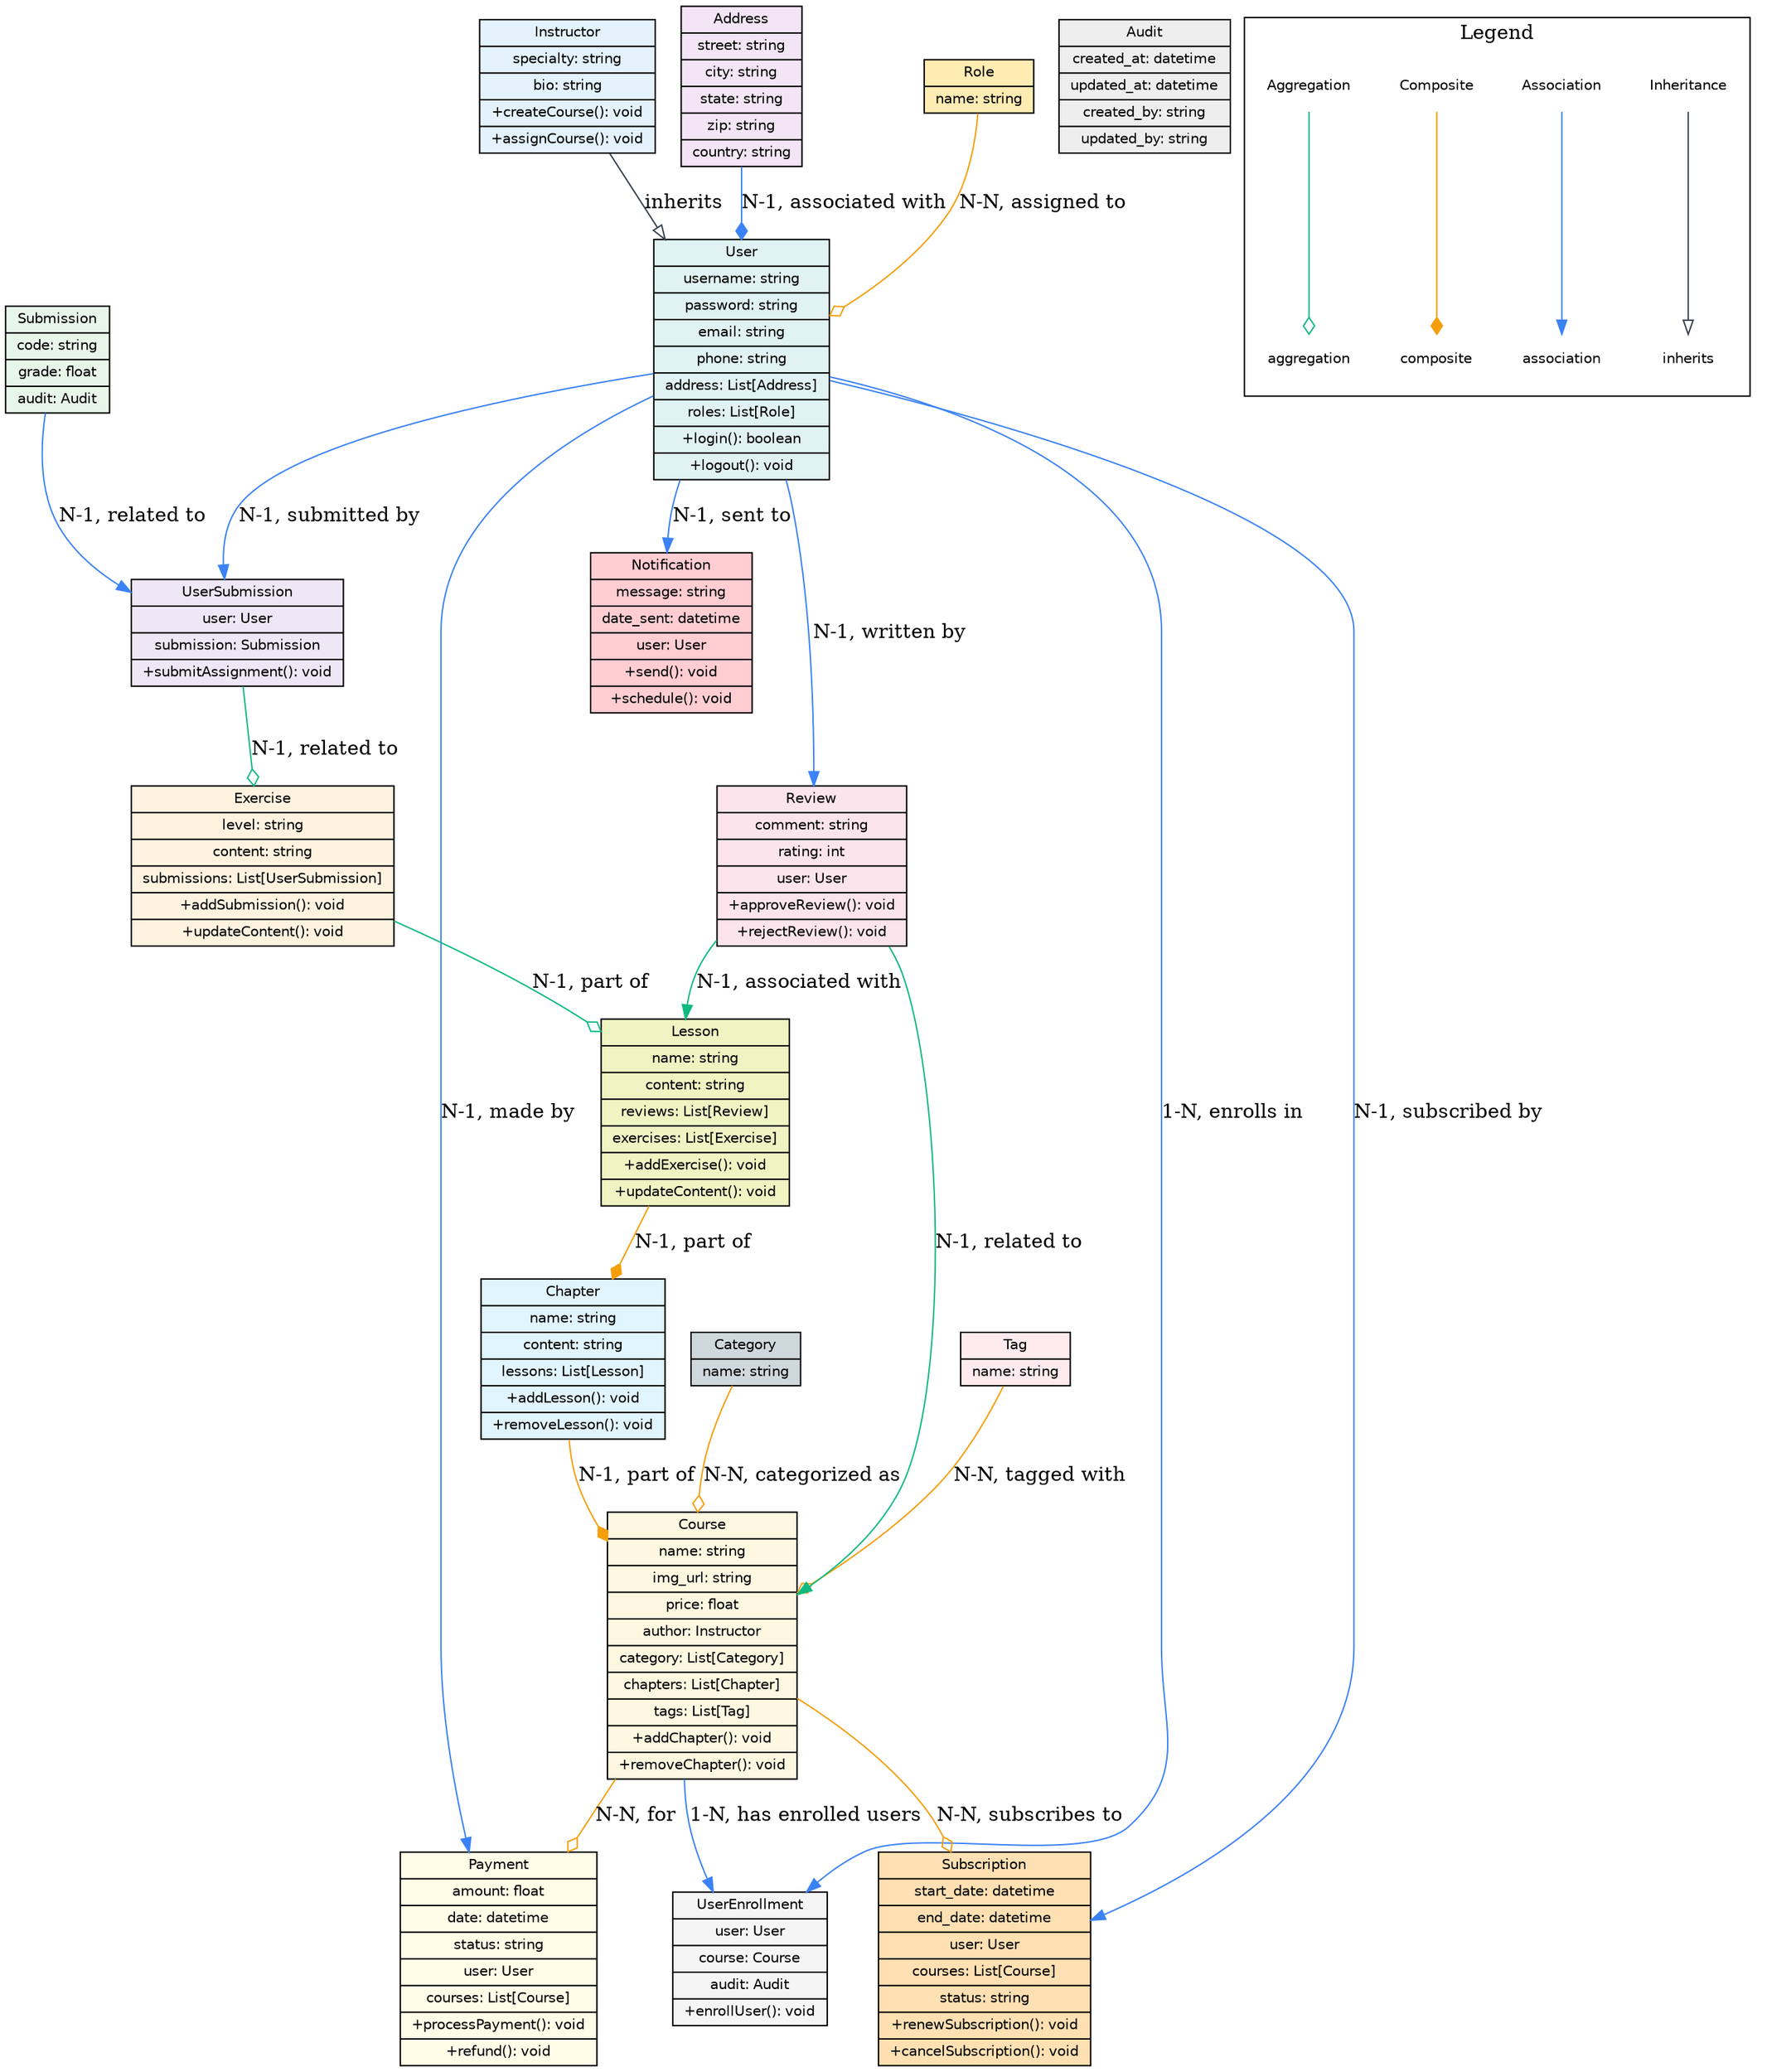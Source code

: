 digraph G {
    node [shape=record, fontname=Helvetica, fontsize=10];

    // Định nghĩa các lớp với màu sắc UI hiện đại
    User [label="{User|username: string|password: string|email: string|phone: string|address: List[Address]|roles: List[Role]|+login(): boolean|+logout(): void}" style=filled, fillcolor="#E0F2F1"]; // teal-100
    Instructor [label="{Instructor|specialty: string|bio: string|+createCourse(): void|+assignCourse(): void}" style=filled, fillcolor="#E3F2FD"]; // blue-100
    Address [label="{Address|street: string|city: string|state: string|zip: string|country: string}" style=filled, fillcolor="#F3E5F5"]; // purple-100
    Course [label="{Course|name: string|img_url: string|price: float|author: Instructor|category: List[Category]|chapters: List[Chapter]|tags: List[Tag]|+addChapter(): void|+removeChapter(): void}" style=filled, fillcolor="#FFF8E1"]; // amber-100
    Tag [label="{Tag|name: string}" style=filled, fillcolor="#FFEBEE"]; // red-100
    Review [label="{Review|comment: string|rating: int|user: User|+approveReview(): void|+rejectReview(): void}" style=filled, fillcolor="#FCE4EC"]; // pink-100
    Lesson [label="{Lesson|name: string|content: string|reviews: List[Review]|exercises: List[Exercise]|+addExercise(): void|+updateContent(): void}" style=filled, fillcolor="#F0F4C3"]; // lime-100
    Chapter [label="{Chapter|name: string|content: string|lessons: List[Lesson]|+addLesson(): void|+removeLesson(): void}" style=filled, fillcolor="#E1F5FE"]; // light-blue-100
    UserEnrollment [label="{UserEnrollment|user: User|course: Course|audit: Audit|+enrollUser(): void}" style=filled, fillcolor="#F5F5F5"]; // grey-100
    Exercise [label="{Exercise|level: string|content: string|submissions: List[UserSubmission]|+addSubmission(): void|+updateContent(): void}" style=filled, fillcolor="#FFF3E0"]; // orange-100
    Submission [label="{Submission|code: string|grade: float|audit: Audit}" style=filled, fillcolor="#E8F5E9"]; // green-100
    Role [label="{Role|name: string}" style=filled, fillcolor="#FFECB3"]; // yellow-100
    UserSubmission [label="{UserSubmission|user: User|submission: Submission|+submitAssignment(): void}" style=filled, fillcolor="#EDE7F6"]; // deep-purple-100
    Category [label="{Category|name: string}" style=filled, fillcolor="#CFD8DC"]; // blue-grey-100
    Audit [label="{Audit|created_at: datetime|updated_at: datetime|created_by: string|updated_by: string}" style=filled, fillcolor="#EEEEEE"]; // grey-200
    Payment [label="{Payment|amount: float|date: datetime|status: string|user: User|courses: List[Course]|+processPayment(): void|+refund(): void}" style=filled, fillcolor="#FFFDE7"]; // yellow-50
    Notification [label="{Notification|message: string|date_sent: datetime|user: User|+send(): void|+schedule(): void}" style=filled, fillcolor="#FFCDD2"]; // red-100
    Subscription [label="{Subscription|start_date: datetime|end_date: datetime|user: User|courses: List[Course]|status: string|+renewSubscription(): void|+cancelSubscription(): void}" style=filled, fillcolor="#FFE0B2"]; // deep-orange-100

    // Quan hệ kế thừa
    Instructor -> User [label="inherits" arrowhead=onormal color="#374151"]; // gray-700

    // Quan hệ
    User -> UserEnrollment [label="1-N, enrolls in" arrowhead=normal color="#3B82F6"]; // blue-500
    Course -> UserEnrollment [label="1-N, has enrolled users" arrowhead=normal color="#3B82F6"]; // blue-500
    
    Chapter -> Course [label="N-1, part of" arrowhead=diamond color="#F59E0B"]; // yellow-500 (Composite relationship)
    Lesson -> Chapter [label="N-1, part of" arrowhead=diamond color="#F59E0B"];  // yellow-500 (Composite relationship)
    Exercise -> Lesson [label="N-1, part of" arrowhead=odiamond color="#10B981"];  // green-500 (Aggregation relationship)
    Review -> Lesson [label="N-1, associated with" arrowhead=normal color="#10B981"];  // green-500 (Association relationship)
    UserSubmission -> Exercise [label="N-1, related to" arrowhead=odiamond color="#10B981"];  // green-500 (Aggregation relationship)

    Review -> Course [label="N-1, related to" arrowhead=normal color="#10B981"];  // green-500 (Association relationship)
    User -> Review [label="N-1, written by" arrowhead=normal color="#3B82F6"];  // blue-500 (Association relationship)

    Tag -> Course [label="N-N, tagged with" arrowhead=odiamond color="#F59E0B"];  // yellow-500 (Aggregation relationship)
    Category -> Course [label="N-N, categorized as" arrowhead=odiamond color="#F59E0B"];  // yellow-500 (Aggregation relationship)

    Address -> User [label="N-1, associated with" arrowhead=diamond color="#3B82F6"];  // blue-500 (Composite relationship)
    User -> Payment [label="N-1, made by" arrowhead=normal color="#3B82F6"];  // blue-500 (Association relationship)
    Course -> Payment [label="N-N, for" arrowhead=odiamond color="#F59E0B"];  // yellow-500 (Aggregation relationship)

    User -> Notification [label="N-1, sent to" arrowhead=normal color="#3B82F6"];  // blue-500 (Association relationship)
    User -> Subscription [label="N-1, subscribed by" arrowhead=normal color="#3B82F6"];  // blue-500 (Association relationship)
    Course -> Subscription [label="N-N, subscribes to" arrowhead=odiamond color="#F59E0B"];  // yellow-500 (Aggregation relationship)
    
    User -> UserSubmission [label="N-1, submitted by" arrowhead=normal color="#3B82F6"];  // blue-500 (Association relationship)
    Submission -> UserSubmission [label="N-1, related to" arrowhead=normal color="#3B82F6"];  // blue-500 (Association relationship)

    Role -> User [label="N-N, assigned to" arrowhead=odiamond color="#F59E0B"];  // yellow-500 (Aggregation relationship)

    // Huyền thoại đơn giản hóa
    subgraph cluster_legend {
        label = "Legend";
        key1 [label="Inheritance" shape=plaintext];
        key2 [label="Association" shape=plaintext];
        key3 [label="Composite" shape=plaintext];
        key4 [label="Aggregation" shape=plaintext];

        key1_edge [label="inherits" shape=plaintext];
        key2_edge [label="association" shape=plaintext];
        key3_edge [label="composite" shape=plaintext];
        key4_edge [label="aggregation" shape=plaintext];

        // Thêm các cạnh để đại diện cho huyền thoại
        key1 -> key1_edge [arrowhead=onormal color="#374151"]; // gray-700
        key2 -> key2_edge [arrowhead=normal color="#3B82F6"]; // blue-500
        key3 -> key3_edge [arrowhead=diamond color="#F59E0B"]; // yellow-500
        key4 -> key4_edge [arrowhead=odiamond color="#10B981"]; // green-500
    }
}
